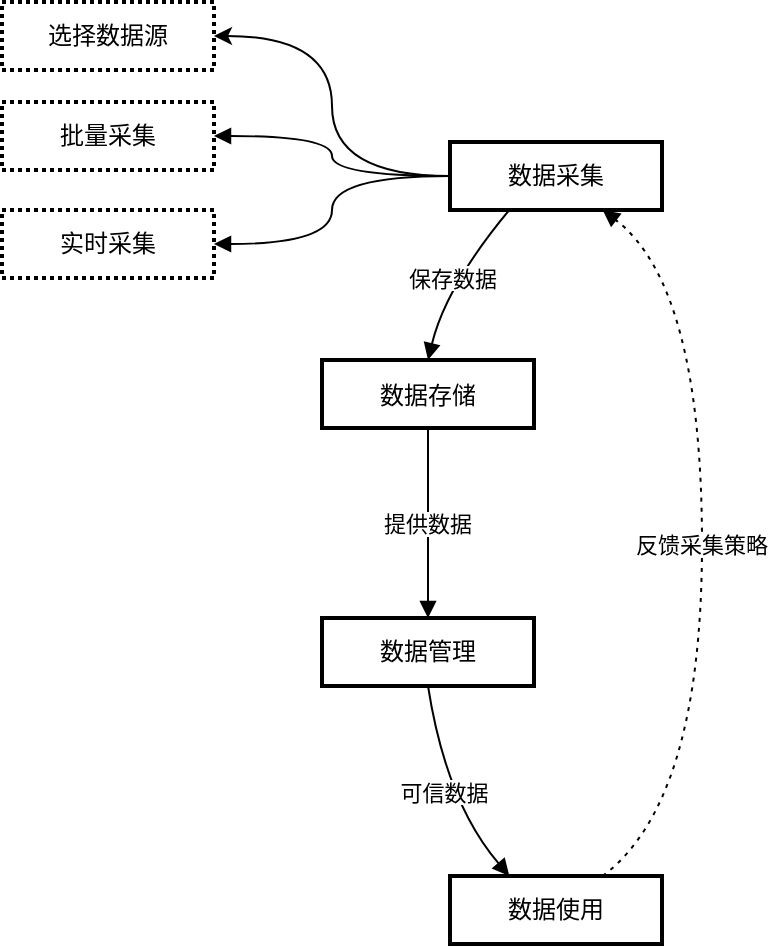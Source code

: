 <mxfile version="28.2.1">
  <diagram name="第 1 页" id="tgvovVEnhONPobJNt0wj">
    <mxGraphModel dx="948" dy="518" grid="1" gridSize="10" guides="1" tooltips="1" connect="1" arrows="1" fold="1" page="1" pageScale="1" pageWidth="827" pageHeight="1169" math="0" shadow="0">
      <root>
        <mxCell id="0" />
        <mxCell id="1" parent="0" />
        <mxCell id="aG_tTBvKwhRzEmQABKM8-12" value="" style="edgeStyle=orthogonalEdgeStyle;rounded=0;orthogonalLoop=1;jettySize=auto;html=1;fontFamily=Helvetica;fontSize=12;fontColor=default;curved=1;entryX=1;entryY=0.5;entryDx=0;entryDy=0;" edge="1" parent="1" source="aG_tTBvKwhRzEmQABKM8-1" target="aG_tTBvKwhRzEmQABKM8-11">
          <mxGeometry relative="1" as="geometry" />
        </mxCell>
        <mxCell id="aG_tTBvKwhRzEmQABKM8-15" style="edgeStyle=orthogonalEdgeStyle;shape=connector;curved=1;rounded=0;orthogonalLoop=1;jettySize=auto;html=1;entryX=1;entryY=0.5;entryDx=0;entryDy=0;strokeColor=default;align=center;verticalAlign=middle;fontFamily=Helvetica;fontSize=11;fontColor=default;labelBackgroundColor=default;startArrow=none;endArrow=block;" edge="1" parent="1" source="aG_tTBvKwhRzEmQABKM8-1" target="aG_tTBvKwhRzEmQABKM8-13">
          <mxGeometry relative="1" as="geometry" />
        </mxCell>
        <mxCell id="aG_tTBvKwhRzEmQABKM8-16" style="edgeStyle=orthogonalEdgeStyle;shape=connector;curved=1;rounded=0;orthogonalLoop=1;jettySize=auto;html=1;strokeColor=default;align=center;verticalAlign=middle;fontFamily=Helvetica;fontSize=11;fontColor=default;labelBackgroundColor=default;startArrow=none;endArrow=block;" edge="1" parent="1" source="aG_tTBvKwhRzEmQABKM8-1" target="aG_tTBvKwhRzEmQABKM8-14">
          <mxGeometry relative="1" as="geometry" />
        </mxCell>
        <mxCell id="aG_tTBvKwhRzEmQABKM8-1" value="数据采集" style="whiteSpace=wrap;strokeWidth=2;direction=east;" vertex="1" parent="1">
          <mxGeometry x="514" y="140" width="106" height="34" as="geometry" />
        </mxCell>
        <mxCell id="aG_tTBvKwhRzEmQABKM8-2" value="数据存储" style="rounded=0;arcSize=20;strokeWidth=2;direction=east;" vertex="1" parent="1">
          <mxGeometry x="450" y="249" width="106" height="34" as="geometry" />
        </mxCell>
        <mxCell id="aG_tTBvKwhRzEmQABKM8-3" value="数据管理" style="whiteSpace=wrap;strokeWidth=2;direction=east;" vertex="1" parent="1">
          <mxGeometry x="450" y="378" width="106" height="34" as="geometry" />
        </mxCell>
        <mxCell id="aG_tTBvKwhRzEmQABKM8-4" value="数据使用" style="whiteSpace=wrap;strokeWidth=2;direction=east;" vertex="1" parent="1">
          <mxGeometry x="514" y="507" width="106" height="34" as="geometry" />
        </mxCell>
        <mxCell id="aG_tTBvKwhRzEmQABKM8-5" value="保存数据" style="curved=1;startArrow=none;endArrow=block;exitX=0.28;exitY=1;entryX=0.5;entryY=0;rounded=0;exitDx=0;exitDy=0;entryDx=0;entryDy=0;" edge="1" parent="1" source="aG_tTBvKwhRzEmQABKM8-1" target="aG_tTBvKwhRzEmQABKM8-2">
          <mxGeometry relative="1" as="geometry">
            <Array as="points">
              <mxPoint x="512" y="212" />
            </Array>
          </mxGeometry>
        </mxCell>
        <mxCell id="aG_tTBvKwhRzEmQABKM8-6" value="提供数据" style="curved=1;startArrow=none;endArrow=block;exitX=0.5;exitY=1;entryX=0.5;entryY=0;rounded=0;exitDx=0;exitDy=0;entryDx=0;entryDy=0;" edge="1" parent="1" source="aG_tTBvKwhRzEmQABKM8-2" target="aG_tTBvKwhRzEmQABKM8-3">
          <mxGeometry relative="1" as="geometry">
            <Array as="points" />
          </mxGeometry>
        </mxCell>
        <mxCell id="aG_tTBvKwhRzEmQABKM8-7" value="可信数据" style="curved=1;startArrow=none;endArrow=block;exitX=0.5;exitY=1;entryX=0.28;entryY=0;rounded=0;exitDx=0;exitDy=0;entryDx=0;entryDy=0;" edge="1" parent="1" source="aG_tTBvKwhRzEmQABKM8-3" target="aG_tTBvKwhRzEmQABKM8-4">
          <mxGeometry relative="1" as="geometry">
            <Array as="points">
              <mxPoint x="512" y="470" />
            </Array>
          </mxGeometry>
        </mxCell>
        <mxCell id="aG_tTBvKwhRzEmQABKM8-8" value="反馈采集策略" style="curved=1;dashed=1;dashPattern=2 3;startArrow=none;endArrow=block;exitX=0.72;exitY=0;entryX=0.72;entryY=1;rounded=0;exitDx=0;exitDy=0;entryDx=0;entryDy=0;" edge="1" parent="1" source="aG_tTBvKwhRzEmQABKM8-4" target="aG_tTBvKwhRzEmQABKM8-1">
          <mxGeometry relative="1" as="geometry">
            <Array as="points">
              <mxPoint x="640" y="470" />
              <mxPoint x="640" y="212" />
            </Array>
          </mxGeometry>
        </mxCell>
        <mxCell id="aG_tTBvKwhRzEmQABKM8-11" value="选择数据源" style="whiteSpace=wrap;html=1;strokeWidth=2;strokeColor=default;align=center;verticalAlign=middle;fontFamily=Helvetica;fontSize=12;fontColor=default;fillColor=default;flipV=1;flipH=1;dashed=1;dashPattern=1 1;" vertex="1" parent="1">
          <mxGeometry x="290" y="70" width="106" height="34" as="geometry" />
        </mxCell>
        <mxCell id="aG_tTBvKwhRzEmQABKM8-13" value="批量采集" style="whiteSpace=wrap;html=1;strokeWidth=2;strokeColor=default;align=center;verticalAlign=middle;fontFamily=Helvetica;fontSize=12;fontColor=default;fillColor=default;flipV=1;flipH=1;dashed=1;dashPattern=1 1;" vertex="1" parent="1">
          <mxGeometry x="290" y="120" width="106" height="34" as="geometry" />
        </mxCell>
        <mxCell id="aG_tTBvKwhRzEmQABKM8-14" value="实时采集" style="whiteSpace=wrap;html=1;strokeWidth=2;strokeColor=default;align=center;verticalAlign=middle;fontFamily=Helvetica;fontSize=12;fontColor=default;fillColor=default;flipV=1;flipH=1;dashed=1;dashPattern=1 1;" vertex="1" parent="1">
          <mxGeometry x="290" y="174" width="106" height="34" as="geometry" />
        </mxCell>
      </root>
    </mxGraphModel>
  </diagram>
</mxfile>
